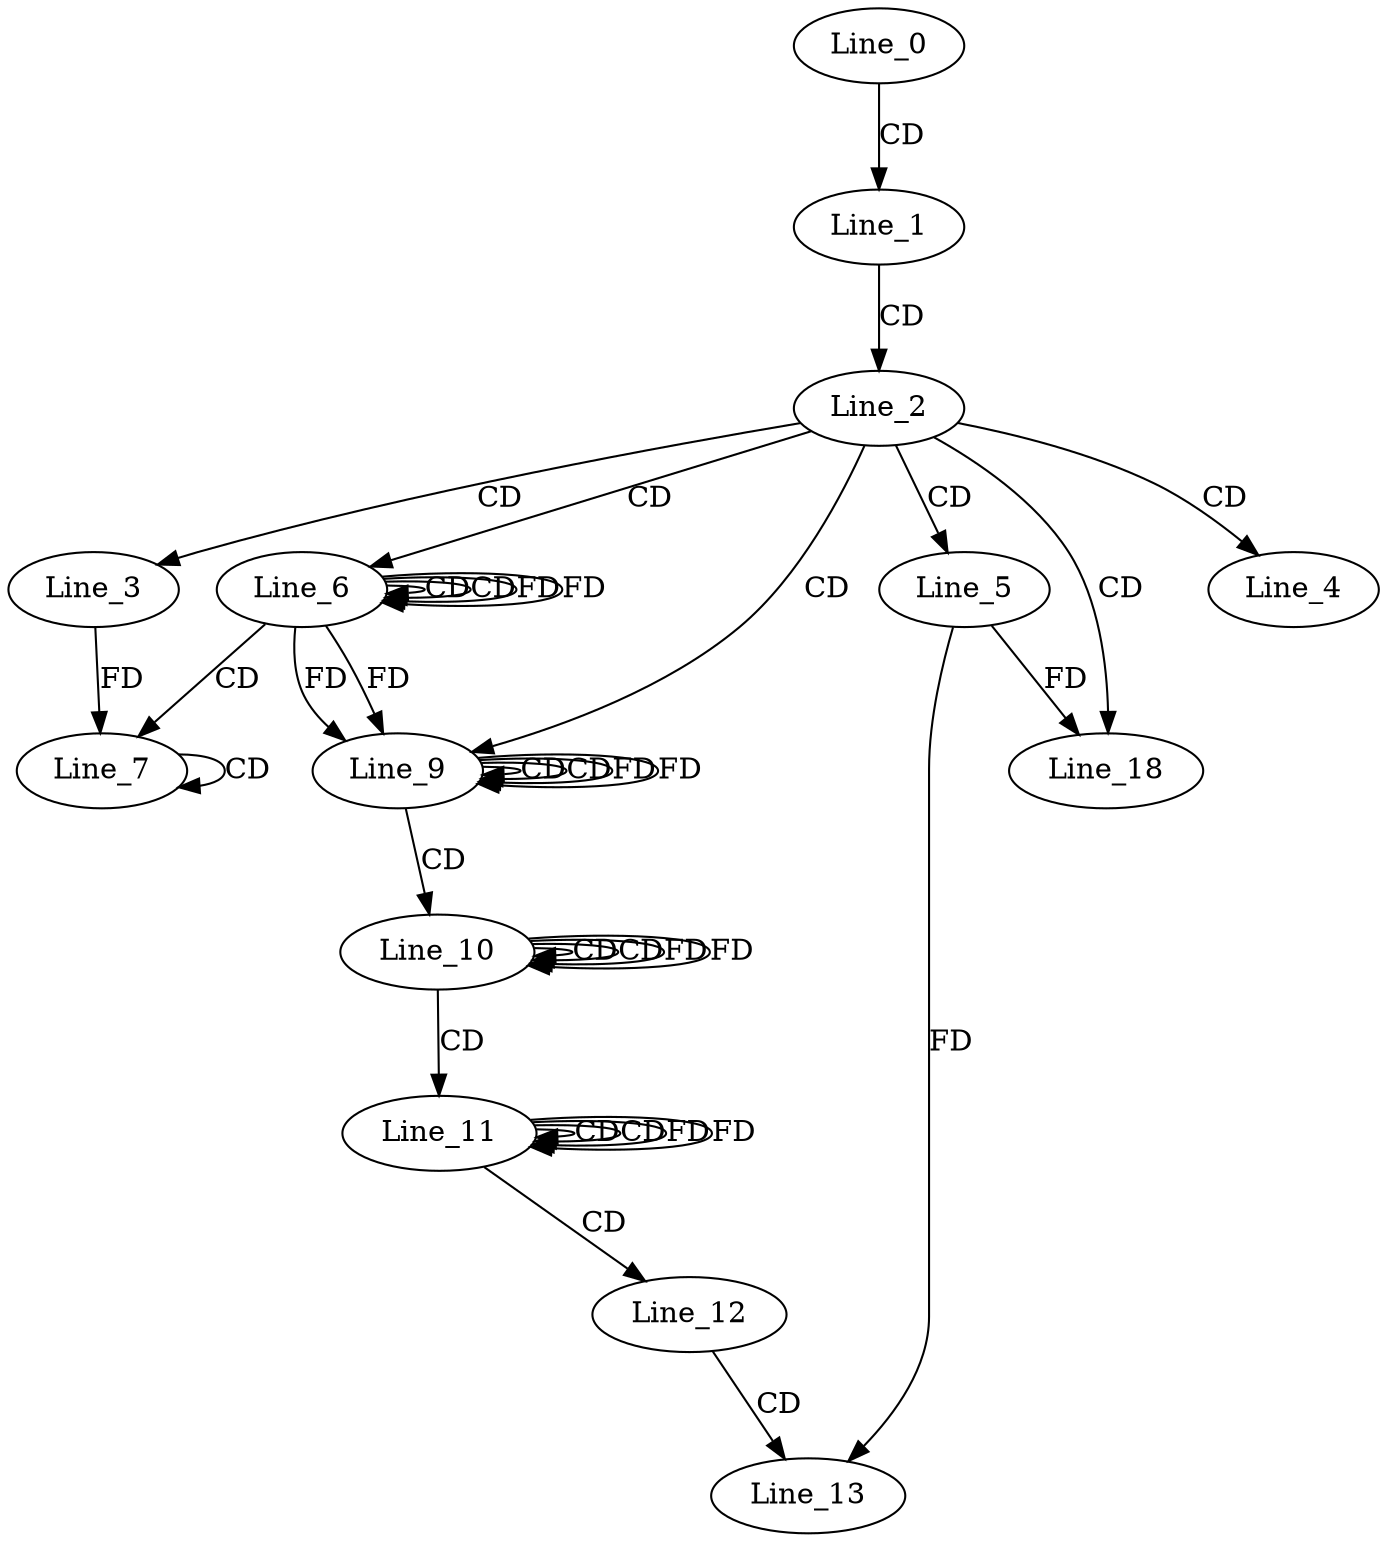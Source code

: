 digraph G {
  Line_0;
  Line_1;
  Line_2;
  Line_3;
  Line_4;
  Line_5;
  Line_6;
  Line_6;
  Line_6;
  Line_7;
  Line_7;
  Line_9;
  Line_9;
  Line_9;
  Line_10;
  Line_10;
  Line_10;
  Line_11;
  Line_11;
  Line_11;
  Line_12;
  Line_13;
  Line_18;
  Line_0 -> Line_1 [ label="CD" ];
  Line_1 -> Line_2 [ label="CD" ];
  Line_2 -> Line_3 [ label="CD" ];
  Line_2 -> Line_4 [ label="CD" ];
  Line_2 -> Line_5 [ label="CD" ];
  Line_2 -> Line_6 [ label="CD" ];
  Line_6 -> Line_6 [ label="CD" ];
  Line_6 -> Line_6 [ label="CD" ];
  Line_6 -> Line_6 [ label="FD" ];
  Line_6 -> Line_7 [ label="CD" ];
  Line_7 -> Line_7 [ label="CD" ];
  Line_3 -> Line_7 [ label="FD" ];
  Line_2 -> Line_9 [ label="CD" ];
  Line_9 -> Line_9 [ label="CD" ];
  Line_6 -> Line_9 [ label="FD" ];
  Line_9 -> Line_9 [ label="CD" ];
  Line_9 -> Line_9 [ label="FD" ];
  Line_6 -> Line_9 [ label="FD" ];
  Line_9 -> Line_10 [ label="CD" ];
  Line_10 -> Line_10 [ label="CD" ];
  Line_10 -> Line_10 [ label="CD" ];
  Line_10 -> Line_10 [ label="FD" ];
  Line_10 -> Line_11 [ label="CD" ];
  Line_11 -> Line_11 [ label="CD" ];
  Line_11 -> Line_11 [ label="CD" ];
  Line_11 -> Line_11 [ label="FD" ];
  Line_11 -> Line_12 [ label="CD" ];
  Line_12 -> Line_13 [ label="CD" ];
  Line_5 -> Line_13 [ label="FD" ];
  Line_2 -> Line_18 [ label="CD" ];
  Line_5 -> Line_18 [ label="FD" ];
  Line_6 -> Line_6 [ label="FD" ];
  Line_9 -> Line_9 [ label="FD" ];
  Line_10 -> Line_10 [ label="FD" ];
  Line_11 -> Line_11 [ label="FD" ];
}
